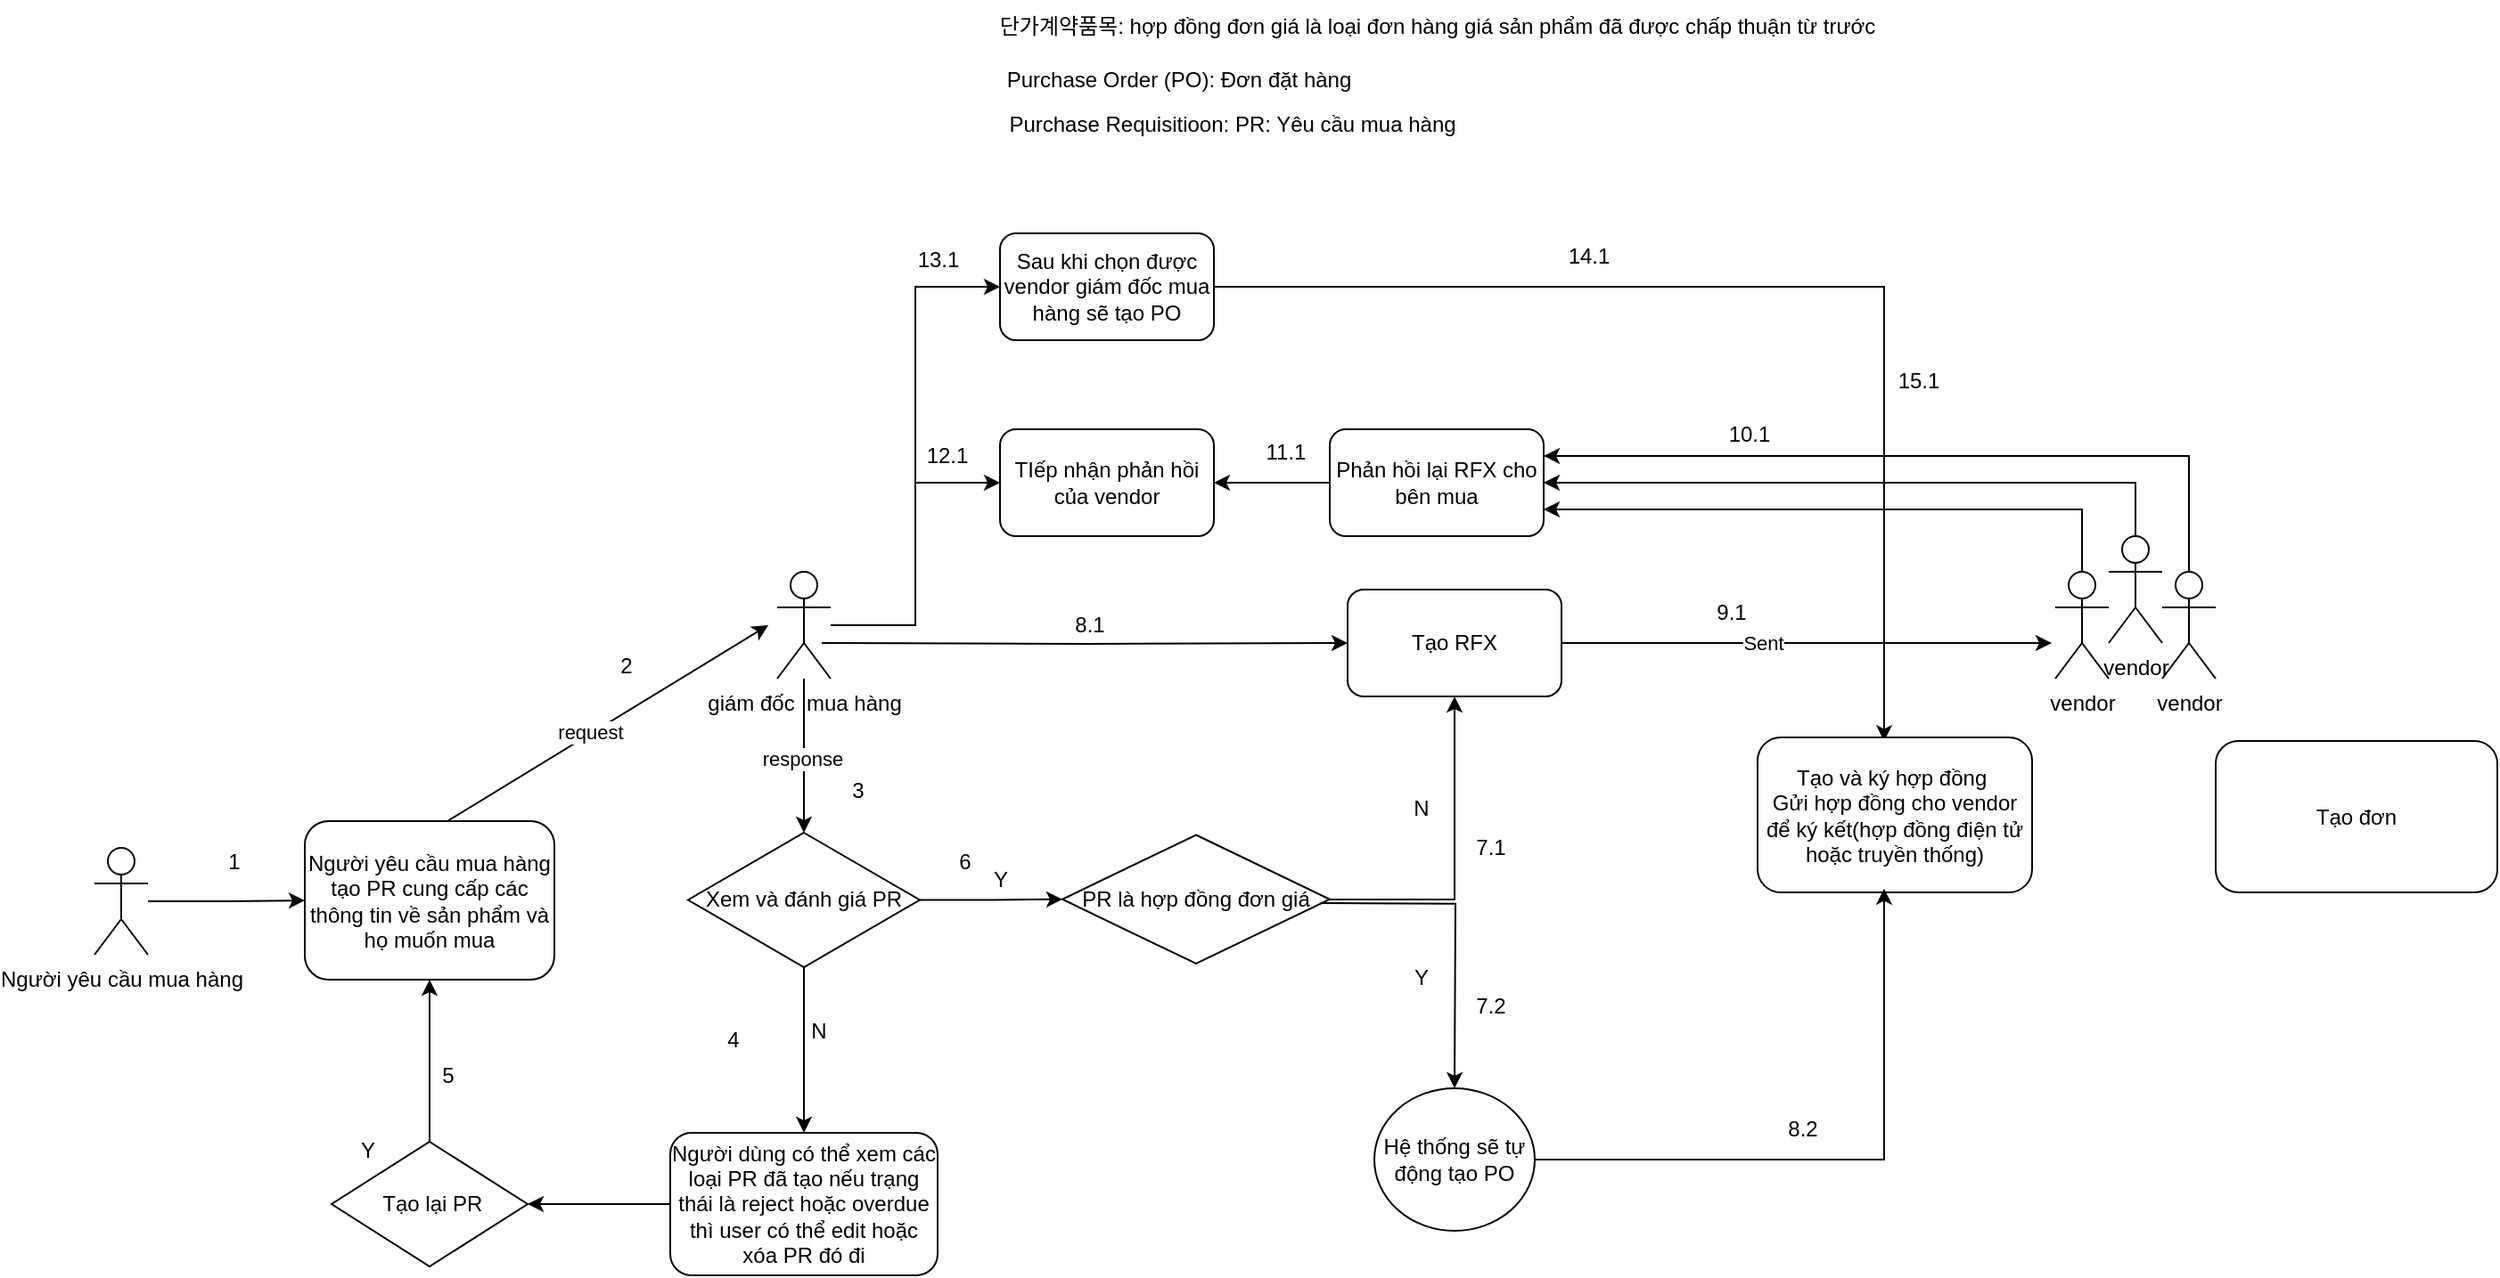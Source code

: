 <mxfile version="27.0.5">
  <diagram name="Page-1" id="6Nr-SPmM6WJ2EuIhr-W5">
    <mxGraphModel dx="3080" dy="1946" grid="1" gridSize="10" guides="1" tooltips="1" connect="1" arrows="1" fold="1" page="1" pageScale="1" pageWidth="827" pageHeight="1169" math="0" shadow="0">
      <root>
        <mxCell id="0" />
        <mxCell id="1" parent="0" />
        <mxCell id="yooK8LwU4qN5jC1jcqoQ-6" style="edgeStyle=orthogonalEdgeStyle;rounded=0;orthogonalLoop=1;jettySize=auto;html=1;entryX=0;entryY=0.5;entryDx=0;entryDy=0;" edge="1" parent="1" source="yooK8LwU4qN5jC1jcqoQ-1" target="yooK8LwU4qN5jC1jcqoQ-5">
          <mxGeometry relative="1" as="geometry" />
        </mxCell>
        <mxCell id="yooK8LwU4qN5jC1jcqoQ-1" value="Người yêu cầu mua hàng" style="shape=umlActor;verticalLabelPosition=bottom;verticalAlign=top;html=1;outlineConnect=0;" vertex="1" parent="1">
          <mxGeometry x="-798" y="175" width="30" height="60" as="geometry" />
        </mxCell>
        <mxCell id="yooK8LwU4qN5jC1jcqoQ-5" value="Người yêu cầu mua hàng tạo PR cung cấp các thông tin về sản phẩm và họ muốn mua" style="rounded=1;whiteSpace=wrap;html=1;" vertex="1" parent="1">
          <mxGeometry x="-680" y="160" width="140" height="89" as="geometry" />
        </mxCell>
        <mxCell id="yooK8LwU4qN5jC1jcqoQ-54" style="edgeStyle=orthogonalEdgeStyle;rounded=0;orthogonalLoop=1;jettySize=auto;html=1;entryX=0;entryY=0.5;entryDx=0;entryDy=0;" edge="1" parent="1" target="yooK8LwU4qN5jC1jcqoQ-52">
          <mxGeometry relative="1" as="geometry">
            <mxPoint x="-390" y="60" as="sourcePoint" />
          </mxGeometry>
        </mxCell>
        <mxCell id="yooK8LwU4qN5jC1jcqoQ-71" style="edgeStyle=orthogonalEdgeStyle;rounded=0;orthogonalLoop=1;jettySize=auto;html=1;entryX=0;entryY=0.5;entryDx=0;entryDy=0;" edge="1" parent="1" source="yooK8LwU4qN5jC1jcqoQ-12" target="yooK8LwU4qN5jC1jcqoQ-66">
          <mxGeometry relative="1" as="geometry" />
        </mxCell>
        <mxCell id="yooK8LwU4qN5jC1jcqoQ-73" style="edgeStyle=orthogonalEdgeStyle;rounded=0;orthogonalLoop=1;jettySize=auto;html=1;entryX=0;entryY=0.5;entryDx=0;entryDy=0;" edge="1" parent="1" source="yooK8LwU4qN5jC1jcqoQ-12" target="yooK8LwU4qN5jC1jcqoQ-72">
          <mxGeometry relative="1" as="geometry" />
        </mxCell>
        <mxCell id="yooK8LwU4qN5jC1jcqoQ-12" value="giám đốc&amp;nbsp; mua hàng" style="shape=umlActor;verticalLabelPosition=bottom;verticalAlign=top;html=1;outlineConnect=0;" vertex="1" parent="1">
          <mxGeometry x="-415" y="20" width="30" height="60" as="geometry" />
        </mxCell>
        <mxCell id="yooK8LwU4qN5jC1jcqoQ-14" value="" style="endArrow=classic;html=1;rounded=0;" edge="1" parent="1">
          <mxGeometry width="50" height="50" relative="1" as="geometry">
            <mxPoint x="-600" y="160" as="sourcePoint" />
            <mxPoint x="-420" y="50" as="targetPoint" />
          </mxGeometry>
        </mxCell>
        <mxCell id="yooK8LwU4qN5jC1jcqoQ-21" value="request" style="edgeLabel;html=1;align=center;verticalAlign=middle;resizable=0;points=[];" vertex="1" connectable="0" parent="yooK8LwU4qN5jC1jcqoQ-14">
          <mxGeometry x="-0.107" y="1" relative="1" as="geometry">
            <mxPoint as="offset" />
          </mxGeometry>
        </mxCell>
        <mxCell id="yooK8LwU4qN5jC1jcqoQ-18" style="edgeStyle=orthogonalEdgeStyle;rounded=0;orthogonalLoop=1;jettySize=auto;html=1;entryX=0.5;entryY=0;entryDx=0;entryDy=0;" edge="1" parent="1" source="yooK8LwU4qN5jC1jcqoQ-12" target="yooK8LwU4qN5jC1jcqoQ-20">
          <mxGeometry relative="1" as="geometry">
            <mxPoint x="-400" y="150" as="targetPoint" />
          </mxGeometry>
        </mxCell>
        <mxCell id="yooK8LwU4qN5jC1jcqoQ-22" value="response" style="edgeLabel;html=1;align=center;verticalAlign=middle;resizable=0;points=[];" vertex="1" connectable="0" parent="yooK8LwU4qN5jC1jcqoQ-18">
          <mxGeometry x="0.029" y="-1" relative="1" as="geometry">
            <mxPoint as="offset" />
          </mxGeometry>
        </mxCell>
        <mxCell id="yooK8LwU4qN5jC1jcqoQ-24" style="edgeStyle=orthogonalEdgeStyle;rounded=0;orthogonalLoop=1;jettySize=auto;html=1;entryX=0;entryY=0.5;entryDx=0;entryDy=0;" edge="1" parent="1" source="yooK8LwU4qN5jC1jcqoQ-20" target="yooK8LwU4qN5jC1jcqoQ-28">
          <mxGeometry relative="1" as="geometry">
            <mxPoint x="-230" y="204.25" as="targetPoint" />
          </mxGeometry>
        </mxCell>
        <mxCell id="yooK8LwU4qN5jC1jcqoQ-26" style="edgeStyle=orthogonalEdgeStyle;rounded=0;orthogonalLoop=1;jettySize=auto;html=1;entryX=0.5;entryY=0;entryDx=0;entryDy=0;" edge="1" parent="1" source="yooK8LwU4qN5jC1jcqoQ-20" target="yooK8LwU4qN5jC1jcqoQ-33">
          <mxGeometry relative="1" as="geometry">
            <mxPoint x="-400" y="320" as="targetPoint" />
          </mxGeometry>
        </mxCell>
        <mxCell id="yooK8LwU4qN5jC1jcqoQ-20" value="Xem và đánh giá PR" style="rhombus;whiteSpace=wrap;html=1;" vertex="1" parent="1">
          <mxGeometry x="-465" y="166.5" width="130" height="75.5" as="geometry" />
        </mxCell>
        <mxCell id="yooK8LwU4qN5jC1jcqoQ-25" value="Y" style="text;html=1;align=center;verticalAlign=middle;resizable=0;points=[];autosize=1;strokeColor=none;fillColor=none;" vertex="1" parent="1">
          <mxGeometry x="-305" y="178" width="30" height="30" as="geometry" />
        </mxCell>
        <mxCell id="yooK8LwU4qN5jC1jcqoQ-27" value="N" style="text;html=1;align=center;verticalAlign=middle;resizable=0;points=[];autosize=1;strokeColor=none;fillColor=none;" vertex="1" parent="1">
          <mxGeometry x="-407" y="263" width="30" height="30" as="geometry" />
        </mxCell>
        <mxCell id="yooK8LwU4qN5jC1jcqoQ-29" style="edgeStyle=orthogonalEdgeStyle;rounded=0;orthogonalLoop=1;jettySize=auto;html=1;" edge="1" parent="1">
          <mxGeometry relative="1" as="geometry">
            <mxPoint x="-35" y="310" as="targetPoint" />
            <mxPoint x="-135.297" y="205.917" as="sourcePoint" />
          </mxGeometry>
        </mxCell>
        <mxCell id="yooK8LwU4qN5jC1jcqoQ-31" style="edgeStyle=orthogonalEdgeStyle;rounded=0;orthogonalLoop=1;jettySize=auto;html=1;entryX=0.5;entryY=1;entryDx=0;entryDy=0;" edge="1" parent="1" source="yooK8LwU4qN5jC1jcqoQ-28" target="yooK8LwU4qN5jC1jcqoQ-52">
          <mxGeometry relative="1" as="geometry">
            <mxPoint x="-30" y="148" as="targetPoint" />
          </mxGeometry>
        </mxCell>
        <mxCell id="yooK8LwU4qN5jC1jcqoQ-28" value="PR là hợp đồng đơn giá" style="rhombus;whiteSpace=wrap;html=1;" vertex="1" parent="1">
          <mxGeometry x="-255" y="167.75" width="150" height="72.25" as="geometry" />
        </mxCell>
        <mxCell id="yooK8LwU4qN5jC1jcqoQ-30" value="Y" style="text;html=1;align=center;verticalAlign=middle;resizable=0;points=[];autosize=1;strokeColor=none;fillColor=none;" vertex="1" parent="1">
          <mxGeometry x="-69" y="233" width="30" height="30" as="geometry" />
        </mxCell>
        <mxCell id="yooK8LwU4qN5jC1jcqoQ-32" value="N" style="text;html=1;align=center;verticalAlign=middle;resizable=0;points=[];autosize=1;strokeColor=none;fillColor=none;" vertex="1" parent="1">
          <mxGeometry x="-69" y="137.75" width="30" height="30" as="geometry" />
        </mxCell>
        <mxCell id="yooK8LwU4qN5jC1jcqoQ-36" style="edgeStyle=orthogonalEdgeStyle;rounded=0;orthogonalLoop=1;jettySize=auto;html=1;exitX=0;exitY=0.5;exitDx=0;exitDy=0;entryX=1;entryY=0.5;entryDx=0;entryDy=0;" edge="1" parent="1" source="yooK8LwU4qN5jC1jcqoQ-33" target="yooK8LwU4qN5jC1jcqoQ-35">
          <mxGeometry relative="1" as="geometry" />
        </mxCell>
        <mxCell id="yooK8LwU4qN5jC1jcqoQ-33" value="Người dùng có thể xem các loại PR đã tạo nếu trạng thái là reject hoặc overdue thì user có thể edit hoặc xóa PR đó đi" style="rounded=1;whiteSpace=wrap;html=1;" vertex="1" parent="1">
          <mxGeometry x="-475" y="335" width="150" height="80" as="geometry" />
        </mxCell>
        <mxCell id="yooK8LwU4qN5jC1jcqoQ-37" style="edgeStyle=orthogonalEdgeStyle;rounded=0;orthogonalLoop=1;jettySize=auto;html=1;entryX=0.5;entryY=1;entryDx=0;entryDy=0;" edge="1" parent="1" source="yooK8LwU4qN5jC1jcqoQ-35" target="yooK8LwU4qN5jC1jcqoQ-5">
          <mxGeometry relative="1" as="geometry" />
        </mxCell>
        <mxCell id="yooK8LwU4qN5jC1jcqoQ-35" value="&amp;nbsp;Tạo lại PR" style="rhombus;whiteSpace=wrap;html=1;" vertex="1" parent="1">
          <mxGeometry x="-665" y="340" width="110" height="70" as="geometry" />
        </mxCell>
        <mxCell id="yooK8LwU4qN5jC1jcqoQ-38" value="Y" style="text;html=1;align=center;verticalAlign=middle;resizable=0;points=[];autosize=1;strokeColor=none;fillColor=none;" vertex="1" parent="1">
          <mxGeometry x="-660" y="330" width="30" height="30" as="geometry" />
        </mxCell>
        <mxCell id="yooK8LwU4qN5jC1jcqoQ-39" value="단가계약품목: hợp đồng đơn giá là loại đơn hàng giá sản phẩm đã được chấp thuận từ trước" style="text;html=1;align=center;verticalAlign=middle;resizable=0;points=[];autosize=1;strokeColor=none;fillColor=none;" vertex="1" parent="1">
          <mxGeometry x="-300" y="-301" width="510" height="30" as="geometry" />
        </mxCell>
        <mxCell id="yooK8LwU4qN5jC1jcqoQ-41" value="Hệ thống sẽ tự động tạo PO" style="ellipse;whiteSpace=wrap;html=1;" vertex="1" parent="1">
          <mxGeometry x="-80" y="310" width="90" height="80" as="geometry" />
        </mxCell>
        <mxCell id="yooK8LwU4qN5jC1jcqoQ-61" style="edgeStyle=orthogonalEdgeStyle;rounded=0;orthogonalLoop=1;jettySize=auto;html=1;exitX=0.5;exitY=0;exitDx=0;exitDy=0;exitPerimeter=0;entryX=1;entryY=0.75;entryDx=0;entryDy=0;" edge="1" parent="1" source="yooK8LwU4qN5jC1jcqoQ-43" target="yooK8LwU4qN5jC1jcqoQ-60">
          <mxGeometry relative="1" as="geometry">
            <mxPoint x="30" y="-60" as="targetPoint" />
          </mxGeometry>
        </mxCell>
        <mxCell id="yooK8LwU4qN5jC1jcqoQ-43" value="vendor" style="shape=umlActor;verticalLabelPosition=bottom;verticalAlign=top;html=1;outlineConnect=0;" vertex="1" parent="1">
          <mxGeometry x="302" y="20" width="30" height="60" as="geometry" />
        </mxCell>
        <mxCell id="yooK8LwU4qN5jC1jcqoQ-47" value="" style="endArrow=classic;html=1;rounded=0;exitX=1;exitY=0.5;exitDx=0;exitDy=0;" edge="1" parent="1" source="yooK8LwU4qN5jC1jcqoQ-52">
          <mxGeometry width="50" height="50" relative="1" as="geometry">
            <mxPoint x="75" y="131.62" as="sourcePoint" />
            <mxPoint x="300" y="60" as="targetPoint" />
          </mxGeometry>
        </mxCell>
        <mxCell id="yooK8LwU4qN5jC1jcqoQ-56" value="Sent" style="edgeLabel;html=1;align=center;verticalAlign=middle;resizable=0;points=[];" vertex="1" connectable="0" parent="yooK8LwU4qN5jC1jcqoQ-47">
          <mxGeometry x="-0.177" relative="1" as="geometry">
            <mxPoint as="offset" />
          </mxGeometry>
        </mxCell>
        <mxCell id="yooK8LwU4qN5jC1jcqoQ-52" value="Tạo RFX" style="rounded=1;whiteSpace=wrap;html=1;" vertex="1" parent="1">
          <mxGeometry x="-95" y="30" width="120" height="60" as="geometry" />
        </mxCell>
        <mxCell id="yooK8LwU4qN5jC1jcqoQ-64" style="edgeStyle=orthogonalEdgeStyle;rounded=0;orthogonalLoop=1;jettySize=auto;html=1;entryX=1;entryY=0.5;entryDx=0;entryDy=0;exitX=0.5;exitY=0;exitDx=0;exitDy=0;exitPerimeter=0;" edge="1" parent="1" source="yooK8LwU4qN5jC1jcqoQ-57" target="yooK8LwU4qN5jC1jcqoQ-60">
          <mxGeometry relative="1" as="geometry" />
        </mxCell>
        <mxCell id="yooK8LwU4qN5jC1jcqoQ-57" value="vendor" style="shape=umlActor;verticalLabelPosition=bottom;verticalAlign=top;html=1;outlineConnect=0;" vertex="1" parent="1">
          <mxGeometry x="332" width="30" height="60" as="geometry" />
        </mxCell>
        <mxCell id="yooK8LwU4qN5jC1jcqoQ-65" style="edgeStyle=orthogonalEdgeStyle;rounded=0;orthogonalLoop=1;jettySize=auto;html=1;entryX=1;entryY=0.25;entryDx=0;entryDy=0;exitX=0.5;exitY=0;exitDx=0;exitDy=0;exitPerimeter=0;" edge="1" parent="1" source="yooK8LwU4qN5jC1jcqoQ-59" target="yooK8LwU4qN5jC1jcqoQ-60">
          <mxGeometry relative="1" as="geometry" />
        </mxCell>
        <mxCell id="yooK8LwU4qN5jC1jcqoQ-59" value="vendor" style="shape=umlActor;verticalLabelPosition=bottom;verticalAlign=top;html=1;outlineConnect=0;" vertex="1" parent="1">
          <mxGeometry x="362" y="20" width="30" height="60" as="geometry" />
        </mxCell>
        <mxCell id="yooK8LwU4qN5jC1jcqoQ-70" style="edgeStyle=orthogonalEdgeStyle;rounded=0;orthogonalLoop=1;jettySize=auto;html=1;entryX=1;entryY=0.5;entryDx=0;entryDy=0;" edge="1" parent="1" source="yooK8LwU4qN5jC1jcqoQ-60" target="yooK8LwU4qN5jC1jcqoQ-66">
          <mxGeometry relative="1" as="geometry" />
        </mxCell>
        <mxCell id="yooK8LwU4qN5jC1jcqoQ-60" value="Phản hồi lại RFX cho bên mua" style="rounded=1;whiteSpace=wrap;html=1;" vertex="1" parent="1">
          <mxGeometry x="-105" y="-60" width="120" height="60" as="geometry" />
        </mxCell>
        <mxCell id="yooK8LwU4qN5jC1jcqoQ-66" value="TIếp nhận phản hồi của vendor" style="rounded=1;whiteSpace=wrap;html=1;" vertex="1" parent="1">
          <mxGeometry x="-290" y="-60" width="120" height="60" as="geometry" />
        </mxCell>
        <mxCell id="yooK8LwU4qN5jC1jcqoQ-100" style="edgeStyle=orthogonalEdgeStyle;rounded=0;orthogonalLoop=1;jettySize=auto;html=1;entryX=0.461;entryY=0.025;entryDx=0;entryDy=0;entryPerimeter=0;" edge="1" parent="1" source="yooK8LwU4qN5jC1jcqoQ-72" target="yooK8LwU4qN5jC1jcqoQ-92">
          <mxGeometry relative="1" as="geometry">
            <mxPoint x="450" y="100" as="targetPoint" />
          </mxGeometry>
        </mxCell>
        <mxCell id="yooK8LwU4qN5jC1jcqoQ-72" value="Sau khi chọn được vendor giám đốc mua hàng sẽ tạo PO" style="rounded=1;whiteSpace=wrap;html=1;" vertex="1" parent="1">
          <mxGeometry x="-290" y="-170" width="120" height="60" as="geometry" />
        </mxCell>
        <mxCell id="yooK8LwU4qN5jC1jcqoQ-75" value="1" style="text;html=1;align=center;verticalAlign=middle;resizable=0;points=[];autosize=1;strokeColor=none;fillColor=none;" vertex="1" parent="1">
          <mxGeometry x="-735" y="168" width="30" height="30" as="geometry" />
        </mxCell>
        <mxCell id="yooK8LwU4qN5jC1jcqoQ-76" value="2" style="text;html=1;align=center;verticalAlign=middle;resizable=0;points=[];autosize=1;strokeColor=none;fillColor=none;" vertex="1" parent="1">
          <mxGeometry x="-515" y="58" width="30" height="30" as="geometry" />
        </mxCell>
        <mxCell id="yooK8LwU4qN5jC1jcqoQ-77" value="3" style="text;html=1;align=center;verticalAlign=middle;resizable=0;points=[];autosize=1;strokeColor=none;fillColor=none;" vertex="1" parent="1">
          <mxGeometry x="-385" y="128" width="30" height="30" as="geometry" />
        </mxCell>
        <mxCell id="yooK8LwU4qN5jC1jcqoQ-78" value="4" style="text;html=1;align=center;verticalAlign=middle;resizable=0;points=[];autosize=1;strokeColor=none;fillColor=none;" vertex="1" parent="1">
          <mxGeometry x="-455" y="268" width="30" height="30" as="geometry" />
        </mxCell>
        <mxCell id="yooK8LwU4qN5jC1jcqoQ-79" value="5" style="text;html=1;align=center;verticalAlign=middle;resizable=0;points=[];autosize=1;strokeColor=none;fillColor=none;" vertex="1" parent="1">
          <mxGeometry x="-615" y="288" width="30" height="30" as="geometry" />
        </mxCell>
        <mxCell id="yooK8LwU4qN5jC1jcqoQ-80" value="6" style="text;html=1;align=center;verticalAlign=middle;resizable=0;points=[];autosize=1;strokeColor=none;fillColor=none;" vertex="1" parent="1">
          <mxGeometry x="-325" y="168" width="30" height="30" as="geometry" />
        </mxCell>
        <mxCell id="yooK8LwU4qN5jC1jcqoQ-81" value="7.1" style="text;html=1;align=center;verticalAlign=middle;resizable=0;points=[];autosize=1;strokeColor=none;fillColor=none;" vertex="1" parent="1">
          <mxGeometry x="-35" y="160" width="40" height="30" as="geometry" />
        </mxCell>
        <mxCell id="yooK8LwU4qN5jC1jcqoQ-82" value="8.1" style="text;html=1;align=center;verticalAlign=middle;resizable=0;points=[];autosize=1;strokeColor=none;fillColor=none;" vertex="1" parent="1">
          <mxGeometry x="-260" y="35" width="40" height="30" as="geometry" />
        </mxCell>
        <mxCell id="yooK8LwU4qN5jC1jcqoQ-83" value="9.1" style="text;html=1;align=center;verticalAlign=middle;resizable=0;points=[];autosize=1;strokeColor=none;fillColor=none;" vertex="1" parent="1">
          <mxGeometry x="100" y="28" width="40" height="30" as="geometry" />
        </mxCell>
        <mxCell id="yooK8LwU4qN5jC1jcqoQ-84" value="10.1" style="text;html=1;align=center;verticalAlign=middle;resizable=0;points=[];autosize=1;strokeColor=none;fillColor=none;" vertex="1" parent="1">
          <mxGeometry x="105" y="-72" width="50" height="30" as="geometry" />
        </mxCell>
        <mxCell id="yooK8LwU4qN5jC1jcqoQ-85" value="11.1" style="text;html=1;align=center;verticalAlign=middle;resizable=0;points=[];autosize=1;strokeColor=none;fillColor=none;" vertex="1" parent="1">
          <mxGeometry x="-155" y="-62" width="50" height="30" as="geometry" />
        </mxCell>
        <mxCell id="yooK8LwU4qN5jC1jcqoQ-87" value="12.1" style="text;html=1;align=center;verticalAlign=middle;resizable=0;points=[];autosize=1;strokeColor=none;fillColor=none;" vertex="1" parent="1">
          <mxGeometry x="-345" y="-60" width="50" height="30" as="geometry" />
        </mxCell>
        <mxCell id="yooK8LwU4qN5jC1jcqoQ-89" value="13.1" style="text;html=1;align=center;verticalAlign=middle;resizable=0;points=[];autosize=1;strokeColor=none;fillColor=none;" vertex="1" parent="1">
          <mxGeometry x="-350" y="-170" width="50" height="30" as="geometry" />
        </mxCell>
        <mxCell id="yooK8LwU4qN5jC1jcqoQ-90" value="Purchase Order (PO): Đơn đặt hàng" style="text;html=1;align=center;verticalAlign=middle;resizable=0;points=[];autosize=1;strokeColor=none;fillColor=none;" vertex="1" parent="1">
          <mxGeometry x="-300" y="-271" width="220" height="30" as="geometry" />
        </mxCell>
        <mxCell id="yooK8LwU4qN5jC1jcqoQ-91" value="Purchase Requisitioon: PR: Yêu cầu mua hàng" style="text;html=1;align=center;verticalAlign=middle;resizable=0;points=[];autosize=1;strokeColor=none;fillColor=none;" vertex="1" parent="1">
          <mxGeometry x="-295" y="-246" width="270" height="30" as="geometry" />
        </mxCell>
        <mxCell id="yooK8LwU4qN5jC1jcqoQ-92" value="Tạo và ký hợp đồng&amp;nbsp;&lt;div&gt;Gửi hợp đồng cho vendor để ký kết(hợp đồng điện tử hoặc truyền thống)&lt;/div&gt;" style="rounded=1;whiteSpace=wrap;html=1;" vertex="1" parent="1">
          <mxGeometry x="135" y="113" width="154" height="87" as="geometry" />
        </mxCell>
        <mxCell id="yooK8LwU4qN5jC1jcqoQ-99" style="edgeStyle=orthogonalEdgeStyle;rounded=0;orthogonalLoop=1;jettySize=auto;html=1;entryX=0.461;entryY=0.975;entryDx=0;entryDy=0;entryPerimeter=0;" edge="1" parent="1" source="yooK8LwU4qN5jC1jcqoQ-41" target="yooK8LwU4qN5jC1jcqoQ-92">
          <mxGeometry relative="1" as="geometry" />
        </mxCell>
        <mxCell id="yooK8LwU4qN5jC1jcqoQ-101" value="14.1" style="text;html=1;align=center;verticalAlign=middle;resizable=0;points=[];autosize=1;strokeColor=none;fillColor=none;" vertex="1" parent="1">
          <mxGeometry x="15" y="-172" width="50" height="30" as="geometry" />
        </mxCell>
        <mxCell id="yooK8LwU4qN5jC1jcqoQ-102" value="7.2" style="text;html=1;align=center;verticalAlign=middle;resizable=0;points=[];autosize=1;strokeColor=none;fillColor=none;" vertex="1" parent="1">
          <mxGeometry x="-35" y="249" width="40" height="30" as="geometry" />
        </mxCell>
        <mxCell id="yooK8LwU4qN5jC1jcqoQ-104" value="15.1" style="text;html=1;align=center;verticalAlign=middle;resizable=0;points=[];autosize=1;strokeColor=none;fillColor=none;" vertex="1" parent="1">
          <mxGeometry x="200" y="-102" width="50" height="30" as="geometry" />
        </mxCell>
        <mxCell id="yooK8LwU4qN5jC1jcqoQ-105" value="8.2" style="text;html=1;align=center;verticalAlign=middle;resizable=0;points=[];autosize=1;strokeColor=none;fillColor=none;" vertex="1" parent="1">
          <mxGeometry x="140" y="318" width="40" height="30" as="geometry" />
        </mxCell>
        <mxCell id="yooK8LwU4qN5jC1jcqoQ-106" value="Tạo đơn" style="rounded=1;whiteSpace=wrap;html=1;" vertex="1" parent="1">
          <mxGeometry x="392" y="115" width="158" height="85" as="geometry" />
        </mxCell>
      </root>
    </mxGraphModel>
  </diagram>
</mxfile>

